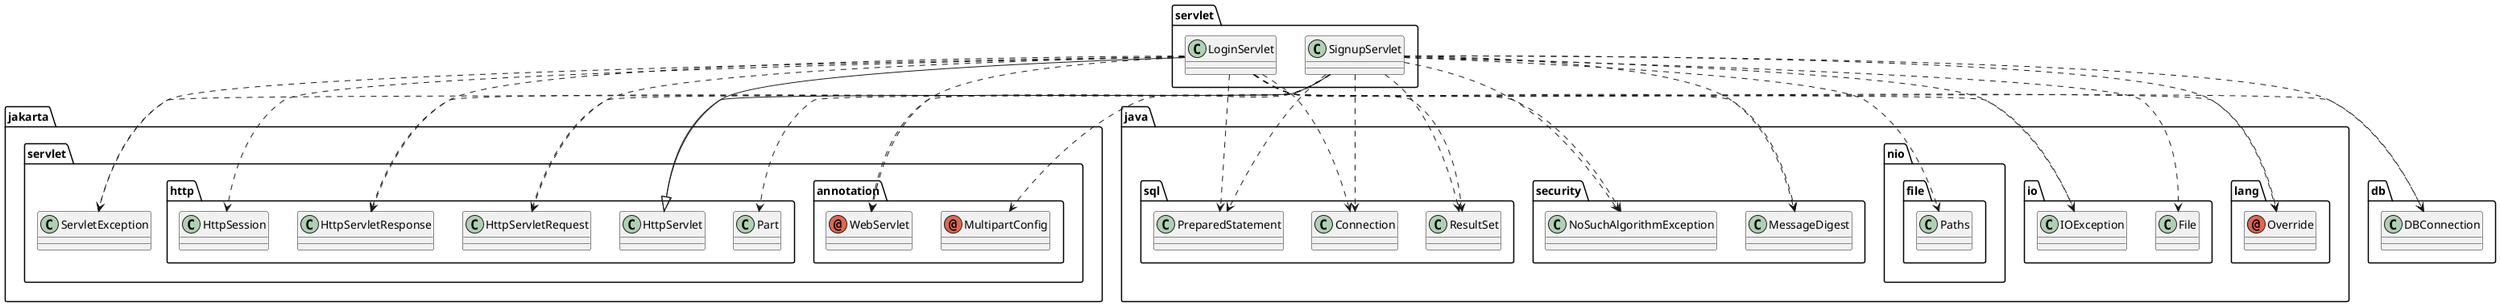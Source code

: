@startuml
annotation jakarta.servlet.annotation.MultipartConfig
annotation jakarta.servlet.annotation.WebServlet
annotation java.lang.Override
class db.DBConnection
class jakarta.servlet.ServletException
class jakarta.servlet.http.HttpServlet
class jakarta.servlet.http.HttpServletRequest
class jakarta.servlet.http.HttpServletResponse
class jakarta.servlet.http.HttpSession
class jakarta.servlet.http.Part
class java.io.File
class java.io.IOException
class java.nio.file.Paths
class java.security.MessageDigest
class java.security.NoSuchAlgorithmException
class java.sql.Connection
class java.sql.PreparedStatement
class java.sql.ResultSet
class servlet.LoginServlet
class servlet.SignupServlet
servlet.LoginServlet ..> jakarta.servlet.annotation.WebServlet
servlet.LoginServlet ..> java.lang.Override
servlet.LoginServlet ..> db.DBConnection
servlet.LoginServlet ..> jakarta.servlet.ServletException
servlet.LoginServlet --|> jakarta.servlet.http.HttpServlet
servlet.LoginServlet ..> jakarta.servlet.http.HttpServletRequest
servlet.LoginServlet ..> jakarta.servlet.http.HttpServletResponse
servlet.LoginServlet ..> jakarta.servlet.http.HttpSession
servlet.LoginServlet ..> java.io.IOException
servlet.LoginServlet ..> java.security.MessageDigest
servlet.LoginServlet ..> java.security.NoSuchAlgorithmException
servlet.LoginServlet ..> java.sql.Connection
servlet.LoginServlet ..> java.sql.PreparedStatement
servlet.LoginServlet ..> java.sql.ResultSet
servlet.SignupServlet ..> jakarta.servlet.annotation.MultipartConfig
servlet.SignupServlet ..> jakarta.servlet.annotation.WebServlet
servlet.SignupServlet ..> java.lang.Override
servlet.SignupServlet ..> db.DBConnection
servlet.SignupServlet ..> jakarta.servlet.ServletException
servlet.SignupServlet --|> jakarta.servlet.http.HttpServlet
servlet.SignupServlet ..> jakarta.servlet.http.HttpServletRequest
servlet.SignupServlet ..> jakarta.servlet.http.HttpServletResponse
servlet.SignupServlet ..> jakarta.servlet.http.Part
servlet.SignupServlet ..> java.io.File
servlet.SignupServlet ..> java.io.IOException
servlet.SignupServlet ..> java.nio.file.Paths
servlet.SignupServlet ..> java.security.MessageDigest
servlet.SignupServlet ..> java.security.NoSuchAlgorithmException
servlet.SignupServlet ..> java.sql.Connection
servlet.SignupServlet ..> java.sql.PreparedStatement
servlet.SignupServlet ..> java.sql.ResultSet
@enduml